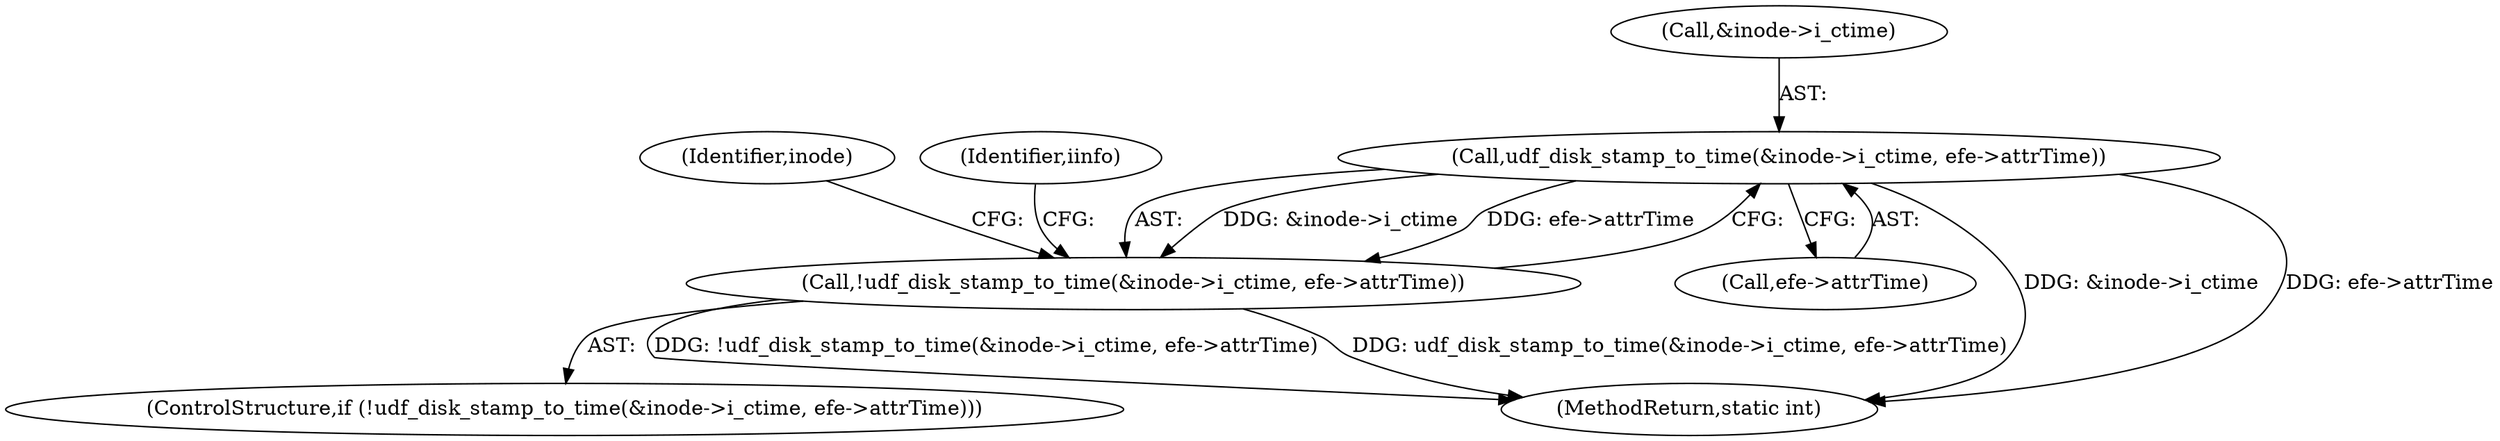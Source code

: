 digraph "0_linux_e159332b9af4b04d882dbcfe1bb0117f0a6d4b58@pointer" {
"1000938" [label="(Call,udf_disk_stamp_to_time(&inode->i_ctime, efe->attrTime))"];
"1000937" [label="(Call,!udf_disk_stamp_to_time(&inode->i_ctime, efe->attrTime))"];
"1000936" [label="(ControlStructure,if (!udf_disk_stamp_to_time(&inode->i_ctime, efe->attrTime)))"];
"1000948" [label="(Identifier,inode)"];
"1000943" [label="(Call,efe->attrTime)"];
"1000955" [label="(Identifier,iinfo)"];
"1000939" [label="(Call,&inode->i_ctime)"];
"1000937" [label="(Call,!udf_disk_stamp_to_time(&inode->i_ctime, efe->attrTime))"];
"1001226" [label="(MethodReturn,static int)"];
"1000938" [label="(Call,udf_disk_stamp_to_time(&inode->i_ctime, efe->attrTime))"];
"1000938" -> "1000937"  [label="AST: "];
"1000938" -> "1000943"  [label="CFG: "];
"1000939" -> "1000938"  [label="AST: "];
"1000943" -> "1000938"  [label="AST: "];
"1000937" -> "1000938"  [label="CFG: "];
"1000938" -> "1001226"  [label="DDG: &inode->i_ctime"];
"1000938" -> "1001226"  [label="DDG: efe->attrTime"];
"1000938" -> "1000937"  [label="DDG: &inode->i_ctime"];
"1000938" -> "1000937"  [label="DDG: efe->attrTime"];
"1000937" -> "1000936"  [label="AST: "];
"1000948" -> "1000937"  [label="CFG: "];
"1000955" -> "1000937"  [label="CFG: "];
"1000937" -> "1001226"  [label="DDG: !udf_disk_stamp_to_time(&inode->i_ctime, efe->attrTime)"];
"1000937" -> "1001226"  [label="DDG: udf_disk_stamp_to_time(&inode->i_ctime, efe->attrTime)"];
}
